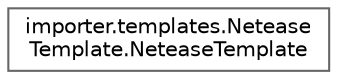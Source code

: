 digraph "Graphical Class Hierarchy"
{
 // LATEX_PDF_SIZE
  bgcolor="transparent";
  edge [fontname=Helvetica,fontsize=10,labelfontname=Helvetica,labelfontsize=10];
  node [fontname=Helvetica,fontsize=10,shape=box,height=0.2,width=0.4];
  rankdir="LR";
  Node0 [id="Node000000",label="importer.templates.Netease\lTemplate.NeteaseTemplate",height=0.2,width=0.4,color="grey40", fillcolor="white", style="filled",URL="$classimporter_1_1templates_1_1_netease_template_1_1_netease_template.html",tooltip=" "];
}
